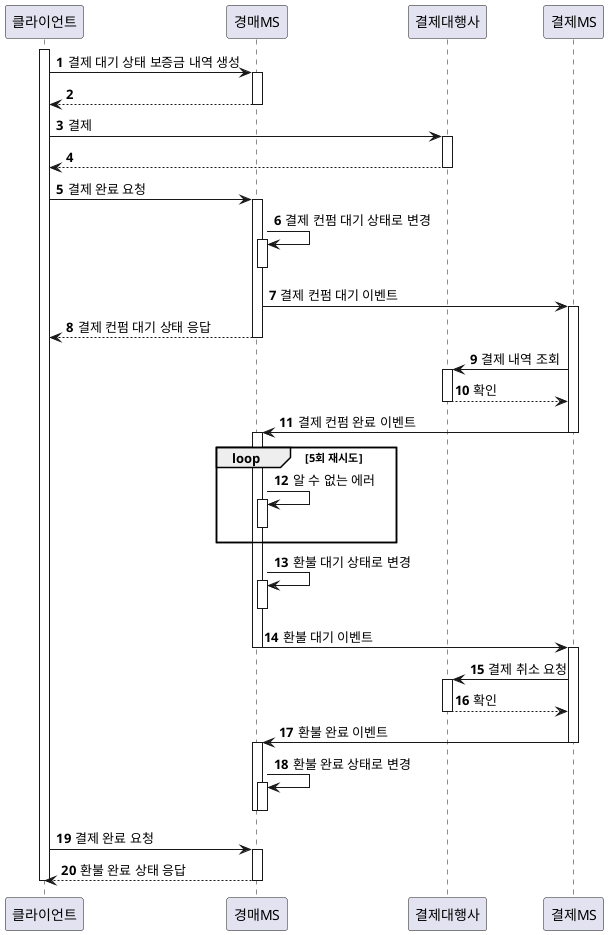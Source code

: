 @startuml
autonumber
participant 클라이언트

activate 클라이언트
클라이언트 -> 경매MS: 결제 대기 상태 보증금 내역 생성
    activate 경매MS
    경매MS --> 클라이언트
    deactivate 경매MS
클라이언트 -> 결제대행사: 결제
    activate 결제대행사
    결제대행사 --> 클라이언트
    deactivate 결제대행사

클라이언트 -> 경매MS: 결제 완료 요청
    activate 경매MS
    경매MS -> 경매MS: 결제 컨펌 대기 상태로 변경
        activate 경매MS
        deactivate 경매MS
    경매MS -> 결제MS: 결제 컨펌 대기 이벤트
        activate 결제MS
    경매MS --> 클라이언트: 결제 컨펌 대기 상태 응답
    deactivate 경매MS
    결제MS -> 결제대행사: 결제 내역 조회
        activate 결제대행사
        결제대행사 --> 결제MS: 확인
        deactivate 결제대행사
    결제MS -> 경매MS: 결제 컨펌 완료 이벤트
    deactivate 결제MS
        activate 경매MS
        loop 5회 재시도
        경매MS -> 경매MS: 알 수 없는 에러
            activate 경매MS
            deactivate 경매MS
        end
        경매MS -> 경매MS: 환불 대기 상태로 변경
        activate 경매MS
        deactivate 경매MS
    경매MS -> 결제MS: 환불 대기 이벤트
    deactivate 경매MS
        activate 결제MS
    결제MS -> 결제대행사: 결제 취소 요청
        activate 결제대행사
        결제대행사 --> 결제MS: 확인
        deactivate 결제대행사
    결제MS -> 경매MS: 환불 완료 이벤트
    deactivate 결제MS
        activate 경매MS
        경매MS -> 경매MS: 환불 완료 상태로 변경
            activate 경매MS
            deactivate 경매MS
        deactivate 경매MS
클라이언트 -> 경매MS: 결제 완료 요청
    activate 경매MS
    경매MS --> 클라이언트: 환불 완료 상태 응답
    deactivate 경매MS
deactivate 클라이언트
@enduml